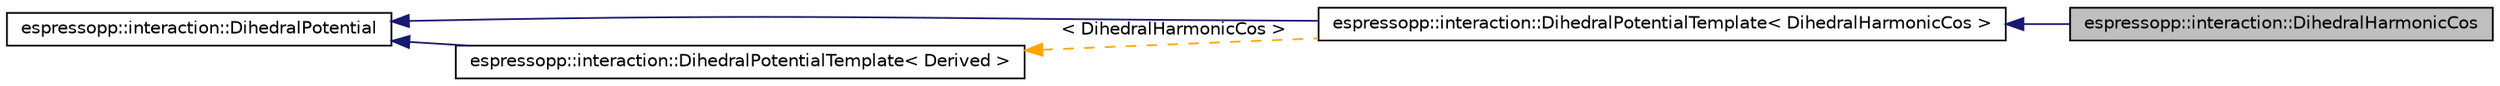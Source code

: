 digraph G
{
  edge [fontname="Helvetica",fontsize="10",labelfontname="Helvetica",labelfontsize="10"];
  node [fontname="Helvetica",fontsize="10",shape=record];
  rankdir="LR";
  Node1 [label="espressopp::interaction::DihedralHarmonicCos",height=0.2,width=0.4,color="black", fillcolor="grey75", style="filled" fontcolor="black"];
  Node2 -> Node1 [dir="back",color="midnightblue",fontsize="10",style="solid",fontname="Helvetica"];
  Node2 [label="espressopp::interaction::DihedralPotentialTemplate\< DihedralHarmonicCos \>",height=0.2,width=0.4,color="black", fillcolor="white", style="filled",URL="$classespressopp_1_1interaction_1_1DihedralPotentialTemplate.html"];
  Node3 -> Node2 [dir="back",color="midnightblue",fontsize="10",style="solid",fontname="Helvetica"];
  Node3 [label="espressopp::interaction::DihedralPotential",height=0.2,width=0.4,color="black", fillcolor="white", style="filled",URL="$classespressopp_1_1interaction_1_1DihedralPotential.html"];
  Node4 -> Node2 [dir="back",color="orange",fontsize="10",style="dashed",label=" \< DihedralHarmonicCos \>" ,fontname="Helvetica"];
  Node4 [label="espressopp::interaction::DihedralPotentialTemplate\< Derived \>",height=0.2,width=0.4,color="black", fillcolor="white", style="filled",URL="$classespressopp_1_1interaction_1_1DihedralPotentialTemplate.html"];
  Node3 -> Node4 [dir="back",color="midnightblue",fontsize="10",style="solid",fontname="Helvetica"];
}
